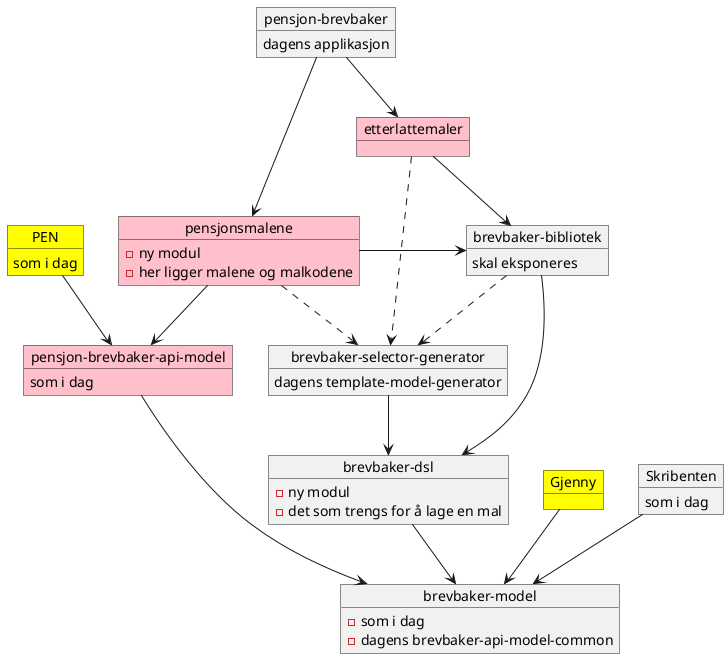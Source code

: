 @startuml

object "pensjon-brevbaker" as brevbaker
brevbaker : dagens applikasjon

object pensjonsmalene #pink
pensjonsmalene : - ny modul
pensjonsmalene : - her ligger malene og malkodene

object "etterlattemaler" as etterlatte #pink

object "pensjon-brevbaker-api-model" as apimodel #pink
apimodel : som i dag

object "brevbaker-dsl" as dsl
dsl : - ny modul
dsl : - det som trengs for å lage en mal

object "brevbaker-bibliotek" as bibliotek
bibliotek : skal eksponeres

object Gjenny #yellow

object "brevbaker-model" as modelcommon
modelcommon : - som i dag
modelcommon : - dagens brevbaker-api-model-common

object "brevbaker-selector-generator" as tmg
tmg : dagens template-model-generator

object PEN #yellow
PEN : som i dag

object Skribenten
Skribenten : som i dag

bibliotek --> dsl
brevbaker --> pensjonsmalene
brevbaker --> etterlatte
pensjonsmalene --> apimodel
pensjonsmalene -> bibliotek
etterlatte --> bibliotek
apimodel --> modelcommon
dsl --> modelcommon
tmg --> dsl
etterlatte ..> tmg
pensjonsmalene ..> tmg
bibliotek ..> tmg

PEN --> apimodel
Gjenny --> modelcommon

Skribenten --> modelcommon

@enduml